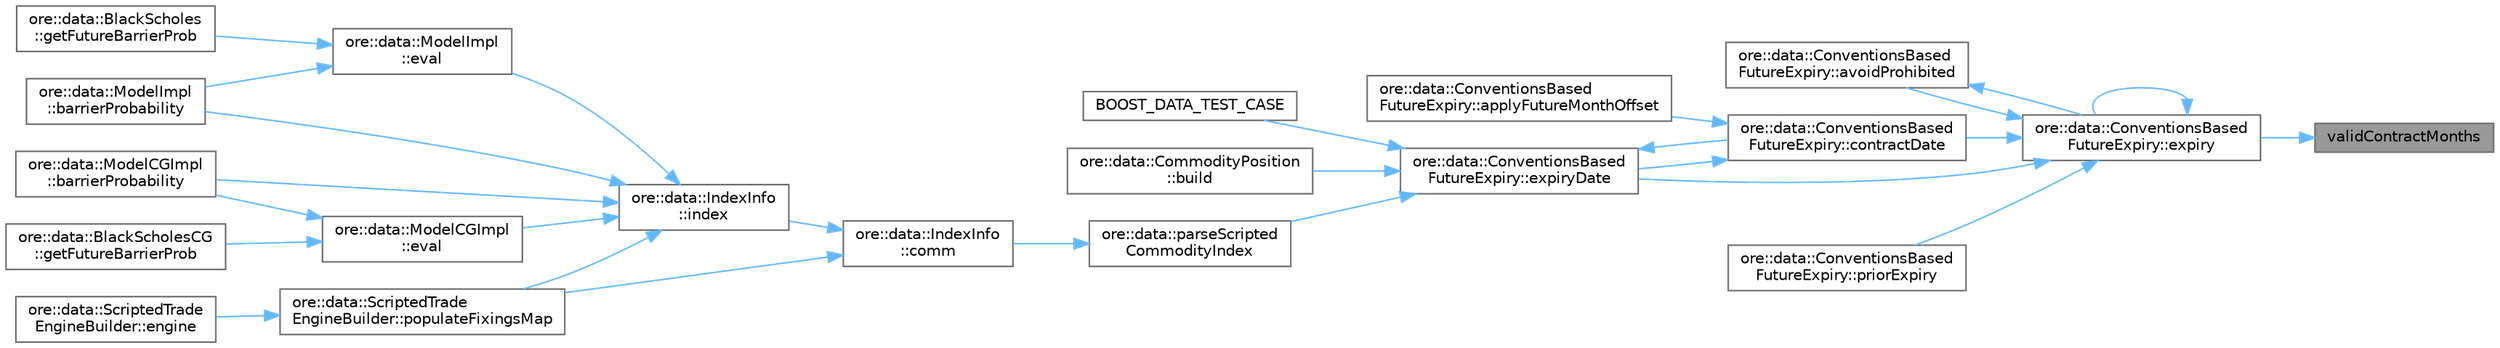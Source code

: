 digraph "validContractMonths"
{
 // INTERACTIVE_SVG=YES
 // LATEX_PDF_SIZE
  bgcolor="transparent";
  edge [fontname=Helvetica,fontsize=10,labelfontname=Helvetica,labelfontsize=10];
  node [fontname=Helvetica,fontsize=10,shape=box,height=0.2,width=0.4];
  rankdir="RL";
  Node1 [label="validContractMonths",height=0.2,width=0.4,color="gray40", fillcolor="grey60", style="filled", fontcolor="black",tooltip=" "];
  Node1 -> Node2 [dir="back",color="steelblue1",style="solid"];
  Node2 [label="ore::data::ConventionsBased\lFutureExpiry::expiry",height=0.2,width=0.4,color="grey40", fillcolor="white", style="filled",URL="$classore_1_1data_1_1_conventions_based_future_expiry.html#a5f51eb3c35521d6da9190729a50dee6b",tooltip="Given a contractMonth, a contractYear and conventions, calculate the contract expiry date."];
  Node2 -> Node3 [dir="back",color="steelblue1",style="solid"];
  Node3 [label="ore::data::ConventionsBased\lFutureExpiry::avoidProhibited",height=0.2,width=0.4,color="grey40", fillcolor="white", style="filled",URL="$classore_1_1data_1_1_conventions_based_future_expiry.html#a5e62d1af433ac8508e0ee1c7e9570884",tooltip="Account for prohibited expiries."];
  Node3 -> Node2 [dir="back",color="steelblue1",style="solid"];
  Node2 -> Node4 [dir="back",color="steelblue1",style="solid"];
  Node4 [label="ore::data::ConventionsBased\lFutureExpiry::contractDate",height=0.2,width=0.4,color="grey40", fillcolor="white", style="filled",URL="$classore_1_1data_1_1_conventions_based_future_expiry.html#a9d7220cd76b1667b4165b5f206c3bf28",tooltip=" "];
  Node4 -> Node5 [dir="back",color="steelblue1",style="solid"];
  Node5 [label="ore::data::ConventionsBased\lFutureExpiry::applyFutureMonthOffset",height=0.2,width=0.4,color="grey40", fillcolor="white", style="filled",URL="$classore_1_1data_1_1_conventions_based_future_expiry.html#a7dcbb077a2236bb3e11306e8ca392a36",tooltip=" "];
  Node4 -> Node6 [dir="back",color="steelblue1",style="solid"];
  Node6 [label="ore::data::ConventionsBased\lFutureExpiry::expiryDate",height=0.2,width=0.4,color="grey40", fillcolor="white", style="filled",URL="$classore_1_1data_1_1_conventions_based_future_expiry.html#a7fca9325c213578c4b07e8e8de5a7dfa",tooltip=" "];
  Node6 -> Node7 [dir="back",color="steelblue1",style="solid"];
  Node7 [label="BOOST_DATA_TEST_CASE",height=0.2,width=0.4,color="grey40", fillcolor="white", style="filled",URL="$test_2conventionsbasedfutureexpiry_8cpp.html#afeaab8386141406f310f9e2ef058b56c",tooltip=" "];
  Node6 -> Node8 [dir="back",color="steelblue1",style="solid"];
  Node8 [label="ore::data::CommodityPosition\l::build",height=0.2,width=0.4,color="grey40", fillcolor="white", style="filled",URL="$classore_1_1data_1_1_commodity_position.html#ab1db499ff5e65c59fd2009d62276fdaf",tooltip=" "];
  Node6 -> Node4 [dir="back",color="steelblue1",style="solid"];
  Node6 -> Node9 [dir="back",color="steelblue1",style="solid"];
  Node9 [label="ore::data::parseScripted\lCommodityIndex",height=0.2,width=0.4,color="grey40", fillcolor="white", style="filled",URL="$namespaceore_1_1data.html#af114683924c454a25c16c32f58dbe8bf",tooltip=" "];
  Node9 -> Node10 [dir="back",color="steelblue1",style="solid"];
  Node10 [label="ore::data::IndexInfo\l::comm",height=0.2,width=0.4,color="grey40", fillcolor="white", style="filled",URL="$classore_1_1data_1_1_index_info.html#abafc48290dd88aec0e49edaa1d08c02e",tooltip=" "];
  Node10 -> Node11 [dir="back",color="steelblue1",style="solid"];
  Node11 [label="ore::data::IndexInfo\l::index",height=0.2,width=0.4,color="grey40", fillcolor="white", style="filled",URL="$classore_1_1data_1_1_index_info.html#a048b99d07832f71a6ff085a8f1fcb3c9",tooltip=" "];
  Node11 -> Node12 [dir="back",color="steelblue1",style="solid"];
  Node12 [label="ore::data::ModelImpl\l::barrierProbability",height=0.2,width=0.4,color="grey40", fillcolor="white", style="filled",URL="$classore_1_1data_1_1_model_impl.html#a4ac21d3f7cd5f0f32151f1a7f55b5c08",tooltip=" "];
  Node11 -> Node13 [dir="back",color="steelblue1",style="solid"];
  Node13 [label="ore::data::ModelCGImpl\l::barrierProbability",height=0.2,width=0.4,color="grey40", fillcolor="white", style="filled",URL="$classore_1_1data_1_1_model_c_g_impl.html#a935b238fcd1d59e45582e83c9de40ba8",tooltip=" "];
  Node11 -> Node14 [dir="back",color="steelblue1",style="solid"];
  Node14 [label="ore::data::ModelCGImpl\l::eval",height=0.2,width=0.4,color="grey40", fillcolor="white", style="filled",URL="$classore_1_1data_1_1_model_c_g_impl.html#af4890e5ce9f5da39271fcd03a5fa4ded",tooltip=" "];
  Node14 -> Node13 [dir="back",color="steelblue1",style="solid"];
  Node14 -> Node15 [dir="back",color="steelblue1",style="solid"];
  Node15 [label="ore::data::BlackScholesCG\l::getFutureBarrierProb",height=0.2,width=0.4,color="grey40", fillcolor="white", style="filled",URL="$classore_1_1data_1_1_black_scholes_c_g.html#a4881d30442518e57e72ec865222d5940",tooltip=" "];
  Node11 -> Node16 [dir="back",color="steelblue1",style="solid"];
  Node16 [label="ore::data::ModelImpl\l::eval",height=0.2,width=0.4,color="grey40", fillcolor="white", style="filled",URL="$classore_1_1data_1_1_model_impl.html#a81a2b43ee72d5f48b3882dd1f906f753",tooltip=" "];
  Node16 -> Node12 [dir="back",color="steelblue1",style="solid"];
  Node16 -> Node17 [dir="back",color="steelblue1",style="solid"];
  Node17 [label="ore::data::BlackScholes\l::getFutureBarrierProb",height=0.2,width=0.4,color="grey40", fillcolor="white", style="filled",URL="$classore_1_1data_1_1_black_scholes.html#a1750263c28cbb6063301d48df87c0541",tooltip=" "];
  Node11 -> Node18 [dir="back",color="steelblue1",style="solid"];
  Node18 [label="ore::data::ScriptedTrade\lEngineBuilder::populateFixingsMap",height=0.2,width=0.4,color="grey40", fillcolor="white", style="filled",URL="$classore_1_1data_1_1_scripted_trade_engine_builder.html#ae84ff5f56b92bdffaec8771a2cf24cb2",tooltip=" "];
  Node18 -> Node19 [dir="back",color="steelblue1",style="solid"];
  Node19 [label="ore::data::ScriptedTrade\lEngineBuilder::engine",height=0.2,width=0.4,color="grey40", fillcolor="white", style="filled",URL="$classore_1_1data_1_1_scripted_trade_engine_builder.html#afa7bc32050325672e45000b32d62ec0b",tooltip=" "];
  Node10 -> Node18 [dir="back",color="steelblue1",style="solid"];
  Node2 -> Node2 [dir="back",color="steelblue1",style="solid"];
  Node2 -> Node6 [dir="back",color="steelblue1",style="solid"];
  Node2 -> Node20 [dir="back",color="steelblue1",style="solid"];
  Node20 [label="ore::data::ConventionsBased\lFutureExpiry::priorExpiry",height=0.2,width=0.4,color="grey40", fillcolor="white", style="filled",URL="$classore_1_1data_1_1_conventions_based_future_expiry.html#a7012a5245486e866704b219d52ea7df8",tooltip=" "];
}
